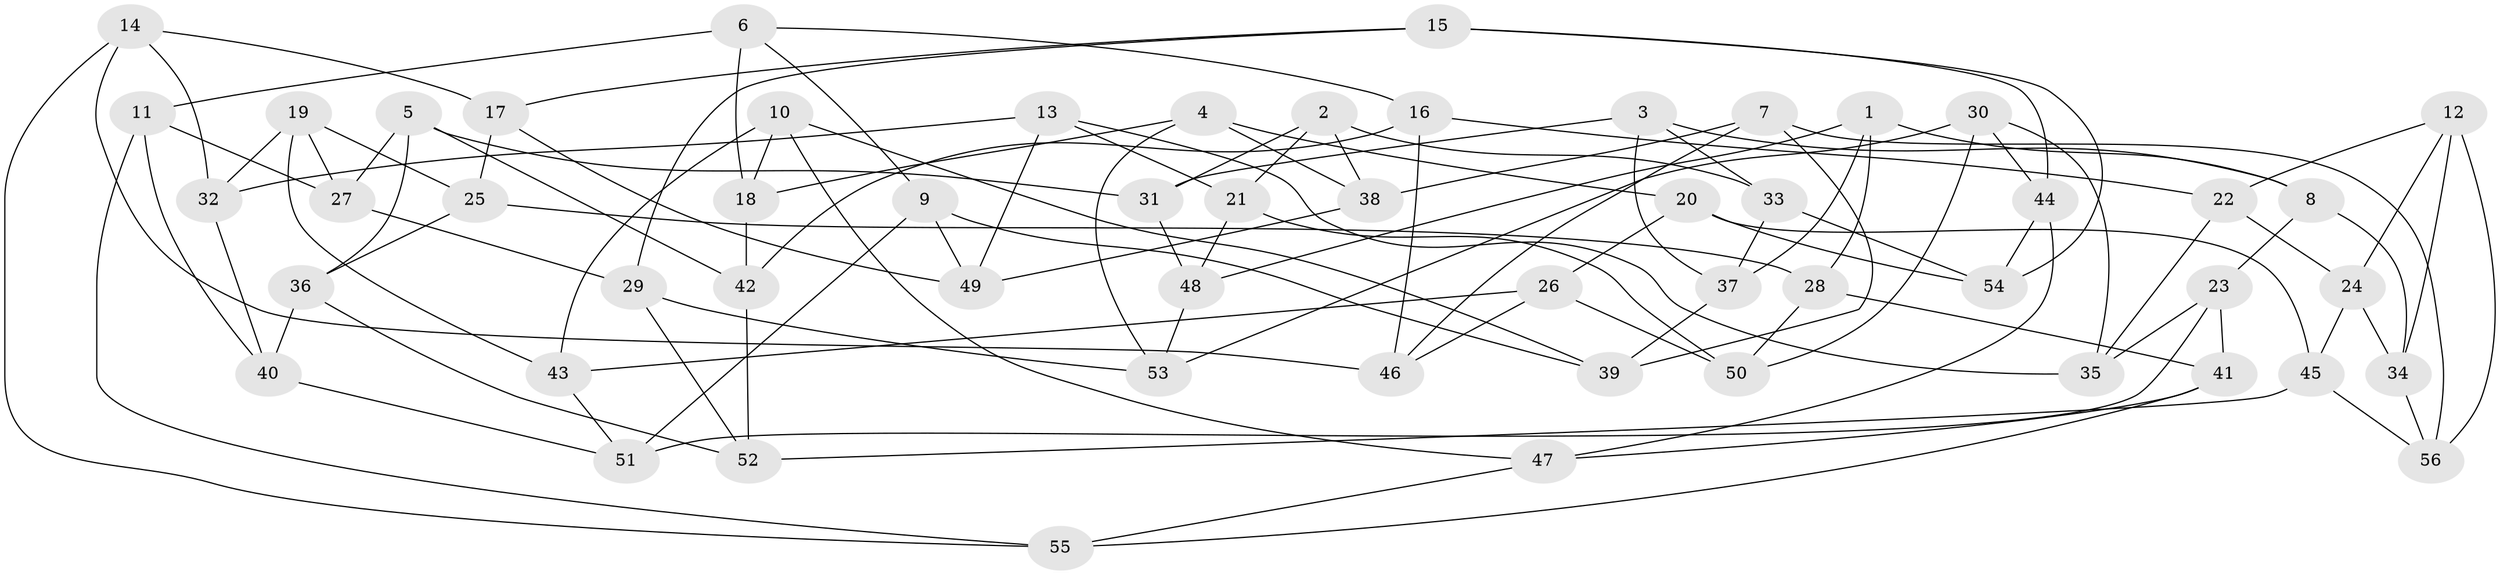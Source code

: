 // Generated by graph-tools (version 1.1) at 2025/37/03/09/25 02:37:51]
// undirected, 56 vertices, 112 edges
graph export_dot {
graph [start="1"]
  node [color=gray90,style=filled];
  1;
  2;
  3;
  4;
  5;
  6;
  7;
  8;
  9;
  10;
  11;
  12;
  13;
  14;
  15;
  16;
  17;
  18;
  19;
  20;
  21;
  22;
  23;
  24;
  25;
  26;
  27;
  28;
  29;
  30;
  31;
  32;
  33;
  34;
  35;
  36;
  37;
  38;
  39;
  40;
  41;
  42;
  43;
  44;
  45;
  46;
  47;
  48;
  49;
  50;
  51;
  52;
  53;
  54;
  55;
  56;
  1 -- 28;
  1 -- 8;
  1 -- 37;
  1 -- 48;
  2 -- 31;
  2 -- 38;
  2 -- 21;
  2 -- 33;
  3 -- 33;
  3 -- 8;
  3 -- 31;
  3 -- 37;
  4 -- 38;
  4 -- 20;
  4 -- 53;
  4 -- 18;
  5 -- 36;
  5 -- 27;
  5 -- 31;
  5 -- 42;
  6 -- 16;
  6 -- 11;
  6 -- 18;
  6 -- 9;
  7 -- 39;
  7 -- 56;
  7 -- 46;
  7 -- 38;
  8 -- 34;
  8 -- 23;
  9 -- 51;
  9 -- 39;
  9 -- 49;
  10 -- 39;
  10 -- 18;
  10 -- 47;
  10 -- 43;
  11 -- 40;
  11 -- 27;
  11 -- 55;
  12 -- 24;
  12 -- 56;
  12 -- 34;
  12 -- 22;
  13 -- 21;
  13 -- 49;
  13 -- 35;
  13 -- 32;
  14 -- 17;
  14 -- 46;
  14 -- 32;
  14 -- 55;
  15 -- 29;
  15 -- 54;
  15 -- 44;
  15 -- 17;
  16 -- 42;
  16 -- 46;
  16 -- 22;
  17 -- 49;
  17 -- 25;
  18 -- 42;
  19 -- 32;
  19 -- 25;
  19 -- 43;
  19 -- 27;
  20 -- 26;
  20 -- 54;
  20 -- 45;
  21 -- 50;
  21 -- 48;
  22 -- 35;
  22 -- 24;
  23 -- 51;
  23 -- 41;
  23 -- 35;
  24 -- 45;
  24 -- 34;
  25 -- 28;
  25 -- 36;
  26 -- 43;
  26 -- 50;
  26 -- 46;
  27 -- 29;
  28 -- 50;
  28 -- 41;
  29 -- 52;
  29 -- 53;
  30 -- 53;
  30 -- 44;
  30 -- 50;
  30 -- 35;
  31 -- 48;
  32 -- 40;
  33 -- 54;
  33 -- 37;
  34 -- 56;
  36 -- 52;
  36 -- 40;
  37 -- 39;
  38 -- 49;
  40 -- 51;
  41 -- 55;
  41 -- 47;
  42 -- 52;
  43 -- 51;
  44 -- 54;
  44 -- 47;
  45 -- 56;
  45 -- 52;
  47 -- 55;
  48 -- 53;
}

